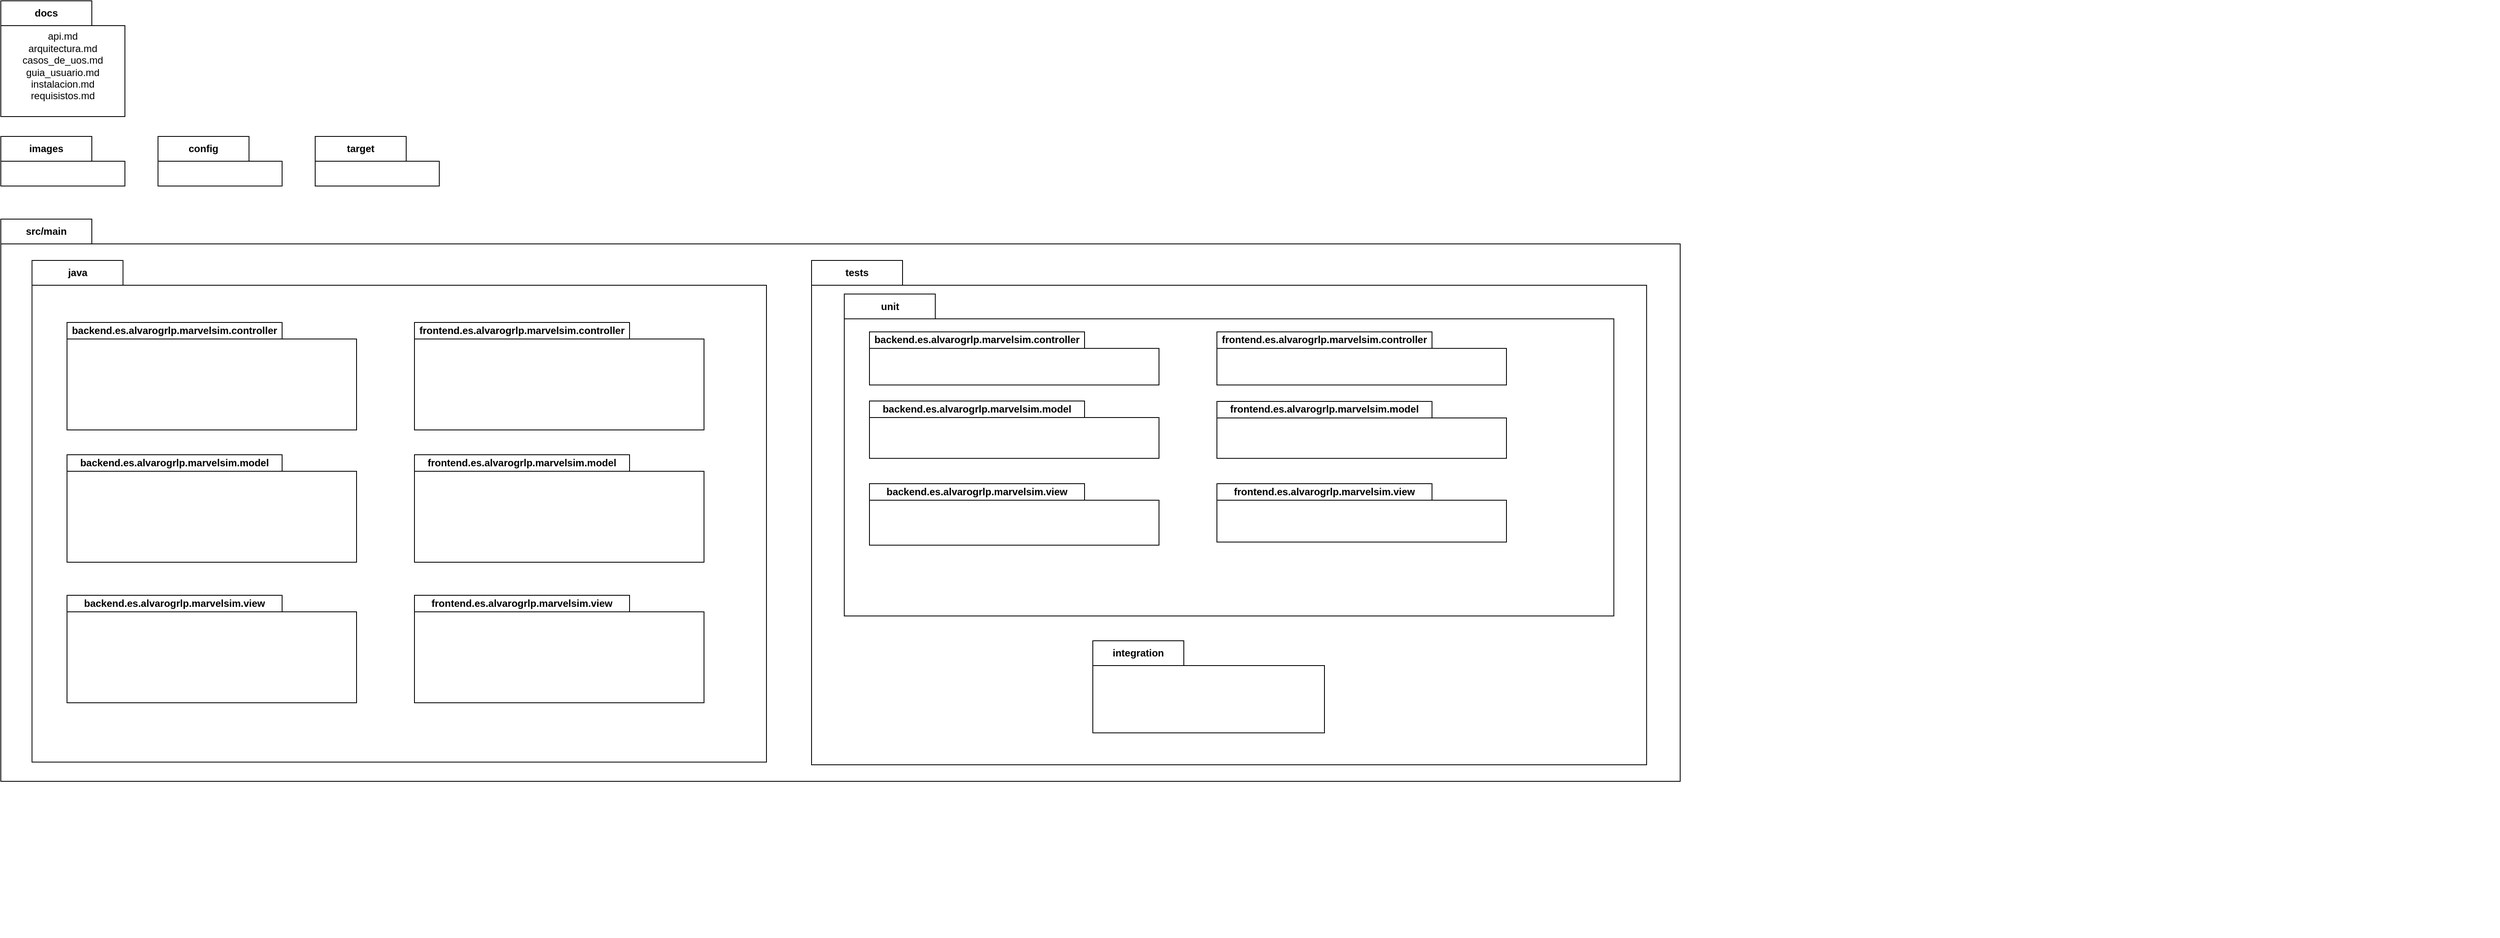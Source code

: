 <mxfile version="26.1.2">
  <diagram name="Page-1" id="HWmt5Urbsn86L-mC_3KS">
    <mxGraphModel dx="3585" dy="1863" grid="1" gridSize="10" guides="1" tooltips="1" connect="1" arrows="1" fold="1" page="1" pageScale="1" pageWidth="827" pageHeight="1169" math="0" shadow="0">
      <root>
        <mxCell id="0" />
        <mxCell id="1" parent="0" />
        <mxCell id="6-xbdz2pGOul1mN464Db-23" value="src/main" style="shape=folder;fontStyle=1;tabWidth=110;tabHeight=30;tabPosition=left;html=1;boundedLbl=1;labelInHeader=1;container=1;collapsible=0;whiteSpace=wrap;movable=1;resizable=1;rotatable=1;deletable=1;editable=1;locked=0;connectable=1;" vertex="1" parent="1">
          <mxGeometry x="90" y="370" width="2030" height="680" as="geometry" />
        </mxCell>
        <mxCell id="6-xbdz2pGOul1mN464Db-40" value="tests" style="shape=folder;fontStyle=1;tabWidth=110;tabHeight=30;tabPosition=left;html=1;boundedLbl=1;labelInHeader=1;container=1;collapsible=0;whiteSpace=wrap;" vertex="1" parent="6-xbdz2pGOul1mN464Db-23">
          <mxGeometry x="980" y="50" width="1009.4" height="610" as="geometry" />
        </mxCell>
        <mxCell id="6-xbdz2pGOul1mN464Db-41" value="" style="html=1;strokeColor=none;resizeWidth=1;resizeHeight=1;fillColor=none;part=1;connectable=0;allowArrows=0;deletable=0;whiteSpace=wrap;" vertex="1" parent="6-xbdz2pGOul1mN464Db-40">
          <mxGeometry width="983.016" height="427.0" relative="1" as="geometry">
            <mxPoint y="30" as="offset" />
          </mxGeometry>
        </mxCell>
        <mxCell id="6-xbdz2pGOul1mN464Db-42" value="" style="html=1;strokeColor=none;resizeWidth=1;resizeHeight=1;fillColor=none;part=1;connectable=0;allowArrows=0;deletable=0;whiteSpace=wrap;" vertex="1" parent="6-xbdz2pGOul1mN464Db-40">
          <mxGeometry x="36.731" y="45.241" width="972.669" height="439.939" as="geometry" />
        </mxCell>
        <mxCell id="6-xbdz2pGOul1mN464Db-57" value="unit" style="shape=folder;fontStyle=1;tabWidth=110;tabHeight=30;tabPosition=left;html=1;boundedLbl=1;labelInHeader=1;container=0;collapsible=0;whiteSpace=wrap;" vertex="1" parent="6-xbdz2pGOul1mN464Db-40">
          <mxGeometry x="39.58" y="40.67" width="930.23" height="389.33" as="geometry" />
        </mxCell>
        <mxCell id="6-xbdz2pGOul1mN464Db-58" value="" style="html=1;strokeColor=none;resizeWidth=1;resizeHeight=1;fillColor=none;part=1;connectable=0;allowArrows=0;deletable=0;whiteSpace=wrap;" vertex="1" parent="6-xbdz2pGOul1mN464Db-40">
          <mxGeometry x="1109.584" y="490.667" width="930.231" height="327.367" as="geometry">
            <mxPoint y="30" as="offset" />
          </mxGeometry>
        </mxCell>
        <mxCell id="6-xbdz2pGOul1mN464Db-71" value="backend.es.alvarogrlp.marvelsim.controller" style="shape=folder;fontStyle=1;tabWidth=260;tabHeight=20;tabPosition=left;html=1;boundedLbl=1;labelInHeader=1;container=1;collapsible=0;whiteSpace=wrap;" vertex="1" parent="6-xbdz2pGOul1mN464Db-40">
          <mxGeometry x="70.004" y="86.417" width="350" height="64.25" as="geometry" />
        </mxCell>
        <mxCell id="6-xbdz2pGOul1mN464Db-72" value="" style="html=1;strokeColor=none;resizeWidth=1;resizeHeight=1;fillColor=none;part=1;connectable=0;allowArrows=0;deletable=0;whiteSpace=wrap;" vertex="1" parent="6-xbdz2pGOul1mN464Db-71">
          <mxGeometry width="350.0" height="44.975" relative="1" as="geometry">
            <mxPoint y="30" as="offset" />
          </mxGeometry>
        </mxCell>
        <mxCell id="6-xbdz2pGOul1mN464Db-73" value="backend.es.alvarogrlp.marvelsim.model" style="shape=folder;fontStyle=1;tabWidth=260;tabHeight=20;tabPosition=left;html=1;boundedLbl=1;labelInHeader=1;container=1;collapsible=0;whiteSpace=wrap;" vertex="1" parent="6-xbdz2pGOul1mN464Db-40">
          <mxGeometry x="70.004" y="169.997" width="350" height="69.38" as="geometry" />
        </mxCell>
        <mxCell id="6-xbdz2pGOul1mN464Db-74" value="" style="html=1;strokeColor=none;resizeWidth=1;resizeHeight=1;fillColor=none;part=1;connectable=0;allowArrows=0;deletable=0;whiteSpace=wrap;" vertex="1" parent="6-xbdz2pGOul1mN464Db-73">
          <mxGeometry width="350.0" height="48.566" relative="1" as="geometry">
            <mxPoint y="30" as="offset" />
          </mxGeometry>
        </mxCell>
        <mxCell id="6-xbdz2pGOul1mN464Db-75" value="backend.es.alvarogrlp.marvelsim.view" style="shape=folder;fontStyle=1;tabWidth=260;tabHeight=20;tabPosition=left;html=1;boundedLbl=1;labelInHeader=1;container=1;collapsible=0;whiteSpace=wrap;" vertex="1" parent="6-xbdz2pGOul1mN464Db-40">
          <mxGeometry x="70.004" y="269.997" width="350" height="74.33" as="geometry" />
        </mxCell>
        <mxCell id="6-xbdz2pGOul1mN464Db-76" value="" style="html=1;strokeColor=none;resizeWidth=1;resizeHeight=1;fillColor=none;part=1;connectable=0;allowArrows=0;deletable=0;whiteSpace=wrap;" vertex="1" parent="6-xbdz2pGOul1mN464Db-75">
          <mxGeometry width="350.0" height="52.031" relative="1" as="geometry">
            <mxPoint y="30" as="offset" />
          </mxGeometry>
        </mxCell>
        <mxCell id="6-xbdz2pGOul1mN464Db-77" value="frontend.es.alvarogrlp.marvelsim.controller" style="shape=folder;fontStyle=1;tabWidth=260;tabHeight=20;tabPosition=left;html=1;boundedLbl=1;labelInHeader=1;container=1;collapsible=0;whiteSpace=wrap;" vertex="1" parent="6-xbdz2pGOul1mN464Db-40">
          <mxGeometry x="490.004" y="86.417" width="350" height="64.25" as="geometry" />
        </mxCell>
        <mxCell id="6-xbdz2pGOul1mN464Db-78" value="" style="html=1;strokeColor=none;resizeWidth=1;resizeHeight=1;fillColor=none;part=1;connectable=0;allowArrows=0;deletable=0;whiteSpace=wrap;" vertex="1" parent="6-xbdz2pGOul1mN464Db-77">
          <mxGeometry width="350.0" height="44.975" relative="1" as="geometry">
            <mxPoint y="30" as="offset" />
          </mxGeometry>
        </mxCell>
        <mxCell id="6-xbdz2pGOul1mN464Db-79" value="frontend.es.alvarogrlp.marvelsim.model" style="shape=folder;fontStyle=1;tabWidth=260;tabHeight=20;tabPosition=left;html=1;boundedLbl=1;labelInHeader=1;container=1;collapsible=0;whiteSpace=wrap;" vertex="1" parent="6-xbdz2pGOul1mN464Db-40">
          <mxGeometry x="490.004" y="170.497" width="350" height="68.87" as="geometry" />
        </mxCell>
        <mxCell id="6-xbdz2pGOul1mN464Db-80" value="" style="html=1;strokeColor=none;resizeWidth=1;resizeHeight=1;fillColor=none;part=1;connectable=0;allowArrows=0;deletable=0;whiteSpace=wrap;" vertex="1" parent="6-xbdz2pGOul1mN464Db-79">
          <mxGeometry width="350.0" height="48.209" relative="1" as="geometry">
            <mxPoint y="30" as="offset" />
          </mxGeometry>
        </mxCell>
        <mxCell id="6-xbdz2pGOul1mN464Db-81" value="frontend.es.alvarogrlp.marvelsim.view" style="shape=folder;fontStyle=1;tabWidth=260;tabHeight=20;tabPosition=left;html=1;boundedLbl=1;labelInHeader=1;container=1;collapsible=0;whiteSpace=wrap;" vertex="1" parent="6-xbdz2pGOul1mN464Db-40">
          <mxGeometry x="490.004" y="269.997" width="350" height="70.67" as="geometry" />
        </mxCell>
        <mxCell id="6-xbdz2pGOul1mN464Db-82" value="" style="html=1;strokeColor=none;resizeWidth=1;resizeHeight=1;fillColor=none;part=1;connectable=0;allowArrows=0;deletable=0;whiteSpace=wrap;" vertex="1" parent="6-xbdz2pGOul1mN464Db-81">
          <mxGeometry width="350.0" height="49.469" relative="1" as="geometry">
            <mxPoint y="30" as="offset" />
          </mxGeometry>
        </mxCell>
        <mxCell id="6-xbdz2pGOul1mN464Db-55" value="integration" style="shape=folder;fontStyle=1;tabWidth=110;tabHeight=30;tabPosition=left;html=1;boundedLbl=1;labelInHeader=1;container=1;collapsible=0;whiteSpace=wrap;" vertex="1" parent="6-xbdz2pGOul1mN464Db-40">
          <mxGeometry x="340" y="460" width="280" height="111.43" as="geometry" />
        </mxCell>
        <mxCell id="6-xbdz2pGOul1mN464Db-56" value="" style="html=1;strokeColor=none;resizeWidth=1;resizeHeight=1;fillColor=none;part=1;connectable=0;allowArrows=0;deletable=0;whiteSpace=wrap;" vertex="1" parent="6-xbdz2pGOul1mN464Db-55">
          <mxGeometry width="280" height="78.001" relative="1" as="geometry">
            <mxPoint y="30" as="offset" />
          </mxGeometry>
        </mxCell>
        <mxCell id="6-xbdz2pGOul1mN464Db-1" value="docs" style="shape=folder;fontStyle=1;tabWidth=110;tabHeight=30;tabPosition=left;html=1;boundedLbl=1;labelInHeader=1;container=1;collapsible=0;whiteSpace=wrap;" vertex="1" parent="1">
          <mxGeometry x="90" y="106" width="150" height="140" as="geometry" />
        </mxCell>
        <mxCell id="6-xbdz2pGOul1mN464Db-2" value="&lt;div&gt;api.md&lt;/div&gt;&lt;div&gt;arquitectura.md&lt;/div&gt;&lt;div&gt;casos_de_uos.md&lt;/div&gt;&lt;div&gt;guia_usuario.md&lt;/div&gt;&lt;div&gt;instalacion.md&lt;/div&gt;&lt;div&gt;requisistos.md&lt;br&gt;&lt;/div&gt;" style="html=1;strokeColor=none;resizeWidth=1;resizeHeight=1;fillColor=none;part=1;connectable=0;allowArrows=0;deletable=0;whiteSpace=wrap;" vertex="1" parent="6-xbdz2pGOul1mN464Db-1">
          <mxGeometry width="150" height="98" relative="1" as="geometry">
            <mxPoint y="30" as="offset" />
          </mxGeometry>
        </mxCell>
        <mxCell id="6-xbdz2pGOul1mN464Db-3" value="images" style="shape=folder;fontStyle=1;tabWidth=110;tabHeight=30;tabPosition=left;html=1;boundedLbl=1;labelInHeader=1;container=1;collapsible=0;whiteSpace=wrap;" vertex="1" parent="1">
          <mxGeometry x="90" y="270" width="150" height="60" as="geometry" />
        </mxCell>
        <mxCell id="6-xbdz2pGOul1mN464Db-4" value="" style="html=1;strokeColor=none;resizeWidth=1;resizeHeight=1;fillColor=none;part=1;connectable=0;allowArrows=0;deletable=0;whiteSpace=wrap;" vertex="1" parent="6-xbdz2pGOul1mN464Db-3">
          <mxGeometry width="150" height="42" relative="1" as="geometry">
            <mxPoint y="30" as="offset" />
          </mxGeometry>
        </mxCell>
        <mxCell id="6-xbdz2pGOul1mN464Db-13" value="config" style="shape=folder;fontStyle=1;tabWidth=110;tabHeight=30;tabPosition=left;html=1;boundedLbl=1;labelInHeader=1;container=1;collapsible=0;whiteSpace=wrap;" vertex="1" parent="1">
          <mxGeometry x="280" y="270" width="150" height="60" as="geometry" />
        </mxCell>
        <mxCell id="6-xbdz2pGOul1mN464Db-14" value="" style="html=1;strokeColor=none;resizeWidth=1;resizeHeight=1;fillColor=none;part=1;connectable=0;allowArrows=0;deletable=0;whiteSpace=wrap;" vertex="1" parent="6-xbdz2pGOul1mN464Db-13">
          <mxGeometry width="150" height="42" relative="1" as="geometry">
            <mxPoint y="30" as="offset" />
          </mxGeometry>
        </mxCell>
        <mxCell id="6-xbdz2pGOul1mN464Db-21" value="target" style="shape=folder;fontStyle=1;tabWidth=110;tabHeight=30;tabPosition=left;html=1;boundedLbl=1;labelInHeader=1;container=1;collapsible=0;whiteSpace=wrap;" vertex="1" parent="1">
          <mxGeometry x="470" y="270" width="150" height="60" as="geometry" />
        </mxCell>
        <mxCell id="6-xbdz2pGOul1mN464Db-22" value="" style="html=1;strokeColor=none;resizeWidth=1;resizeHeight=1;fillColor=none;part=1;connectable=0;allowArrows=0;deletable=0;whiteSpace=wrap;" vertex="1" parent="6-xbdz2pGOul1mN464Db-21">
          <mxGeometry width="150" height="42" relative="1" as="geometry">
            <mxPoint y="30" as="offset" />
          </mxGeometry>
        </mxCell>
        <mxCell id="6-xbdz2pGOul1mN464Db-25" value="java" style="shape=folder;fontStyle=1;tabWidth=110;tabHeight=30;tabPosition=left;html=1;boundedLbl=1;labelInHeader=1;container=1;collapsible=0;whiteSpace=wrap;" vertex="1" parent="1">
          <mxGeometry x="127.693" y="419.998" width="887.812" height="606.774" as="geometry" />
        </mxCell>
        <mxCell id="6-xbdz2pGOul1mN464Db-26" value="" style="html=1;strokeColor=none;resizeWidth=1;resizeHeight=1;fillColor=none;part=1;connectable=0;allowArrows=0;deletable=0;whiteSpace=wrap;" vertex="1" parent="6-xbdz2pGOul1mN464Db-25">
          <mxGeometry width="864.607" height="424.742" relative="1" as="geometry">
            <mxPoint y="30" as="offset" />
          </mxGeometry>
        </mxCell>
        <mxCell id="6-xbdz2pGOul1mN464Db-27" value="" style="html=1;strokeColor=none;resizeWidth=1;resizeHeight=1;fillColor=none;part=1;connectable=0;allowArrows=0;deletable=0;whiteSpace=wrap;" vertex="1" parent="6-xbdz2pGOul1mN464Db-25">
          <mxGeometry x="32.307" y="45.002" width="855.506" height="437.613" as="geometry" />
        </mxCell>
        <mxCell id="6-xbdz2pGOul1mN464Db-28" value="backend.es.alvarogrlp.marvelsim.controller" style="shape=folder;fontStyle=1;tabWidth=260;tabHeight=20;tabPosition=left;html=1;boundedLbl=1;labelInHeader=1;container=1;collapsible=0;whiteSpace=wrap;" vertex="1" parent="6-xbdz2pGOul1mN464Db-25">
          <mxGeometry x="42.307" y="75.002" width="350" height="130" as="geometry" />
        </mxCell>
        <mxCell id="6-xbdz2pGOul1mN464Db-29" value="" style="html=1;strokeColor=none;resizeWidth=1;resizeHeight=1;fillColor=none;part=1;connectable=0;allowArrows=0;deletable=0;whiteSpace=wrap;" vertex="1" parent="6-xbdz2pGOul1mN464Db-28">
          <mxGeometry width="350.0" height="91" relative="1" as="geometry">
            <mxPoint y="30" as="offset" />
          </mxGeometry>
        </mxCell>
        <mxCell id="6-xbdz2pGOul1mN464Db-30" value="backend.es.alvarogrlp.marvelsim.model" style="shape=folder;fontStyle=1;tabWidth=260;tabHeight=20;tabPosition=left;html=1;boundedLbl=1;labelInHeader=1;container=1;collapsible=0;whiteSpace=wrap;" vertex="1" parent="6-xbdz2pGOul1mN464Db-25">
          <mxGeometry x="42.307" y="235.002" width="350" height="130" as="geometry" />
        </mxCell>
        <mxCell id="6-xbdz2pGOul1mN464Db-31" value="" style="html=1;strokeColor=none;resizeWidth=1;resizeHeight=1;fillColor=none;part=1;connectable=0;allowArrows=0;deletable=0;whiteSpace=wrap;" vertex="1" parent="6-xbdz2pGOul1mN464Db-30">
          <mxGeometry width="350.0" height="91" relative="1" as="geometry">
            <mxPoint y="30" as="offset" />
          </mxGeometry>
        </mxCell>
        <mxCell id="6-xbdz2pGOul1mN464Db-32" value="backend.es.alvarogrlp.marvelsim.view" style="shape=folder;fontStyle=1;tabWidth=260;tabHeight=20;tabPosition=left;html=1;boundedLbl=1;labelInHeader=1;container=1;collapsible=0;whiteSpace=wrap;" vertex="1" parent="6-xbdz2pGOul1mN464Db-25">
          <mxGeometry x="42.307" y="405.002" width="350" height="130" as="geometry" />
        </mxCell>
        <mxCell id="6-xbdz2pGOul1mN464Db-33" value="" style="html=1;strokeColor=none;resizeWidth=1;resizeHeight=1;fillColor=none;part=1;connectable=0;allowArrows=0;deletable=0;whiteSpace=wrap;" vertex="1" parent="6-xbdz2pGOul1mN464Db-32">
          <mxGeometry width="350.0" height="91" relative="1" as="geometry">
            <mxPoint y="30" as="offset" />
          </mxGeometry>
        </mxCell>
        <mxCell id="6-xbdz2pGOul1mN464Db-34" value="frontend.es.alvarogrlp.marvelsim.controller" style="shape=folder;fontStyle=1;tabWidth=260;tabHeight=20;tabPosition=left;html=1;boundedLbl=1;labelInHeader=1;container=1;collapsible=0;whiteSpace=wrap;" vertex="1" parent="6-xbdz2pGOul1mN464Db-25">
          <mxGeometry x="462.307" y="75.002" width="350" height="130" as="geometry" />
        </mxCell>
        <mxCell id="6-xbdz2pGOul1mN464Db-35" value="" style="html=1;strokeColor=none;resizeWidth=1;resizeHeight=1;fillColor=none;part=1;connectable=0;allowArrows=0;deletable=0;whiteSpace=wrap;" vertex="1" parent="6-xbdz2pGOul1mN464Db-34">
          <mxGeometry width="350.0" height="91" relative="1" as="geometry">
            <mxPoint y="30" as="offset" />
          </mxGeometry>
        </mxCell>
        <mxCell id="6-xbdz2pGOul1mN464Db-36" value="frontend.es.alvarogrlp.marvelsim.model" style="shape=folder;fontStyle=1;tabWidth=260;tabHeight=20;tabPosition=left;html=1;boundedLbl=1;labelInHeader=1;container=1;collapsible=0;whiteSpace=wrap;" vertex="1" parent="6-xbdz2pGOul1mN464Db-25">
          <mxGeometry x="462.307" y="235.002" width="350" height="130" as="geometry" />
        </mxCell>
        <mxCell id="6-xbdz2pGOul1mN464Db-37" value="" style="html=1;strokeColor=none;resizeWidth=1;resizeHeight=1;fillColor=none;part=1;connectable=0;allowArrows=0;deletable=0;whiteSpace=wrap;" vertex="1" parent="6-xbdz2pGOul1mN464Db-36">
          <mxGeometry width="350.0" height="91" relative="1" as="geometry">
            <mxPoint y="30" as="offset" />
          </mxGeometry>
        </mxCell>
        <mxCell id="6-xbdz2pGOul1mN464Db-38" value="frontend.es.alvarogrlp.marvelsim.view" style="shape=folder;fontStyle=1;tabWidth=260;tabHeight=20;tabPosition=left;html=1;boundedLbl=1;labelInHeader=1;container=1;collapsible=0;whiteSpace=wrap;" vertex="1" parent="6-xbdz2pGOul1mN464Db-25">
          <mxGeometry x="462.307" y="405.002" width="350" height="130" as="geometry" />
        </mxCell>
        <mxCell id="6-xbdz2pGOul1mN464Db-39" value="" style="html=1;strokeColor=none;resizeWidth=1;resizeHeight=1;fillColor=none;part=1;connectable=0;allowArrows=0;deletable=0;whiteSpace=wrap;" vertex="1" parent="6-xbdz2pGOul1mN464Db-38">
          <mxGeometry width="350.0" height="91" relative="1" as="geometry">
            <mxPoint y="30" as="offset" />
          </mxGeometry>
        </mxCell>
      </root>
    </mxGraphModel>
  </diagram>
</mxfile>
